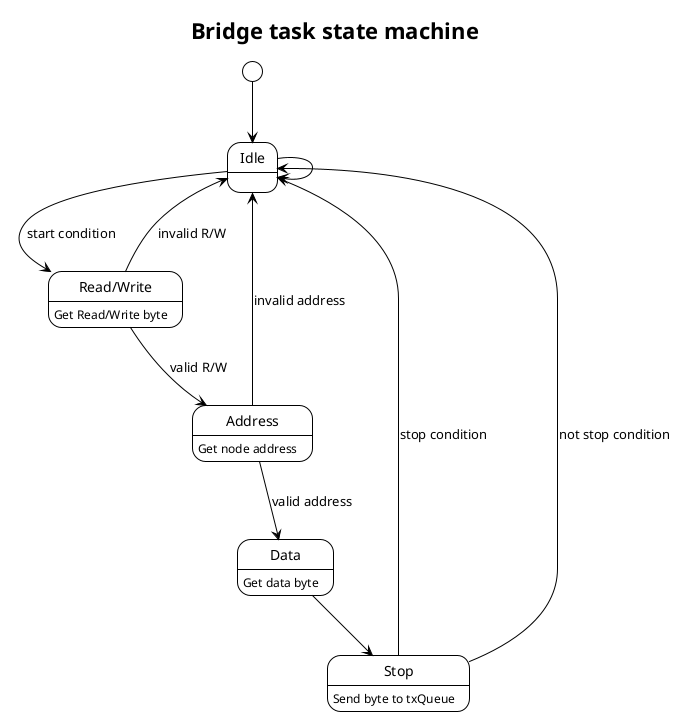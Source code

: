 @startuml
!theme plain

title "Bridge task state machine"

state Idle
state "Read/Write" as RW : Get Read/Write byte
state Address : Get node address
state Data : Get data byte
state Stop : Send byte to txQueue

[*] --> Idle

Idle --> RW : start condition
RW --> Address : valid R/W
RW --> Idle : invalid R/W
Address --> Data : valid address
Address --> Idle : invalid address
Data --> Stop
Stop --> Idle : stop condition
Stop --> Idle : not stop condition

Idle --> Idle

@enduml
